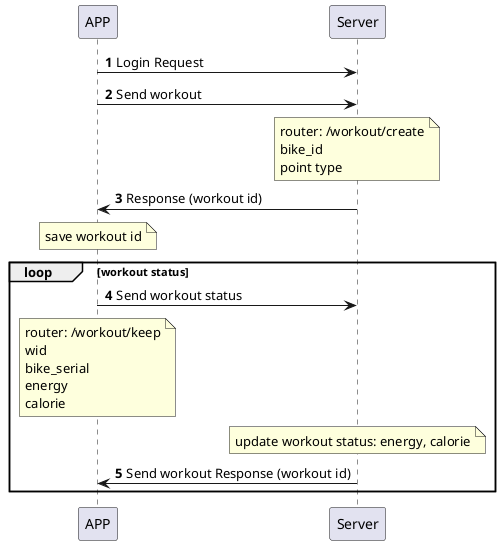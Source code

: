 @startuml
'https://plantuml.com/sequence-diagram

autonumber

APP -> Server: Login Request

APP -> Server: Send workout
note over Server
    router: /workout/create
    bike_id
    point type
end note
APP <- Server: Response (workout id)
note over APP
    save workout id
end note
loop workout status
    APP -> Server: Send workout status
    note over APP
        router: /workout/keep
        wid
        bike_serial
        energy
        calorie
    end note
    note over Server
        update workout status: energy, calorie
    end note
    APP <- Server: Send workout Response (workout id)
end

@enduml